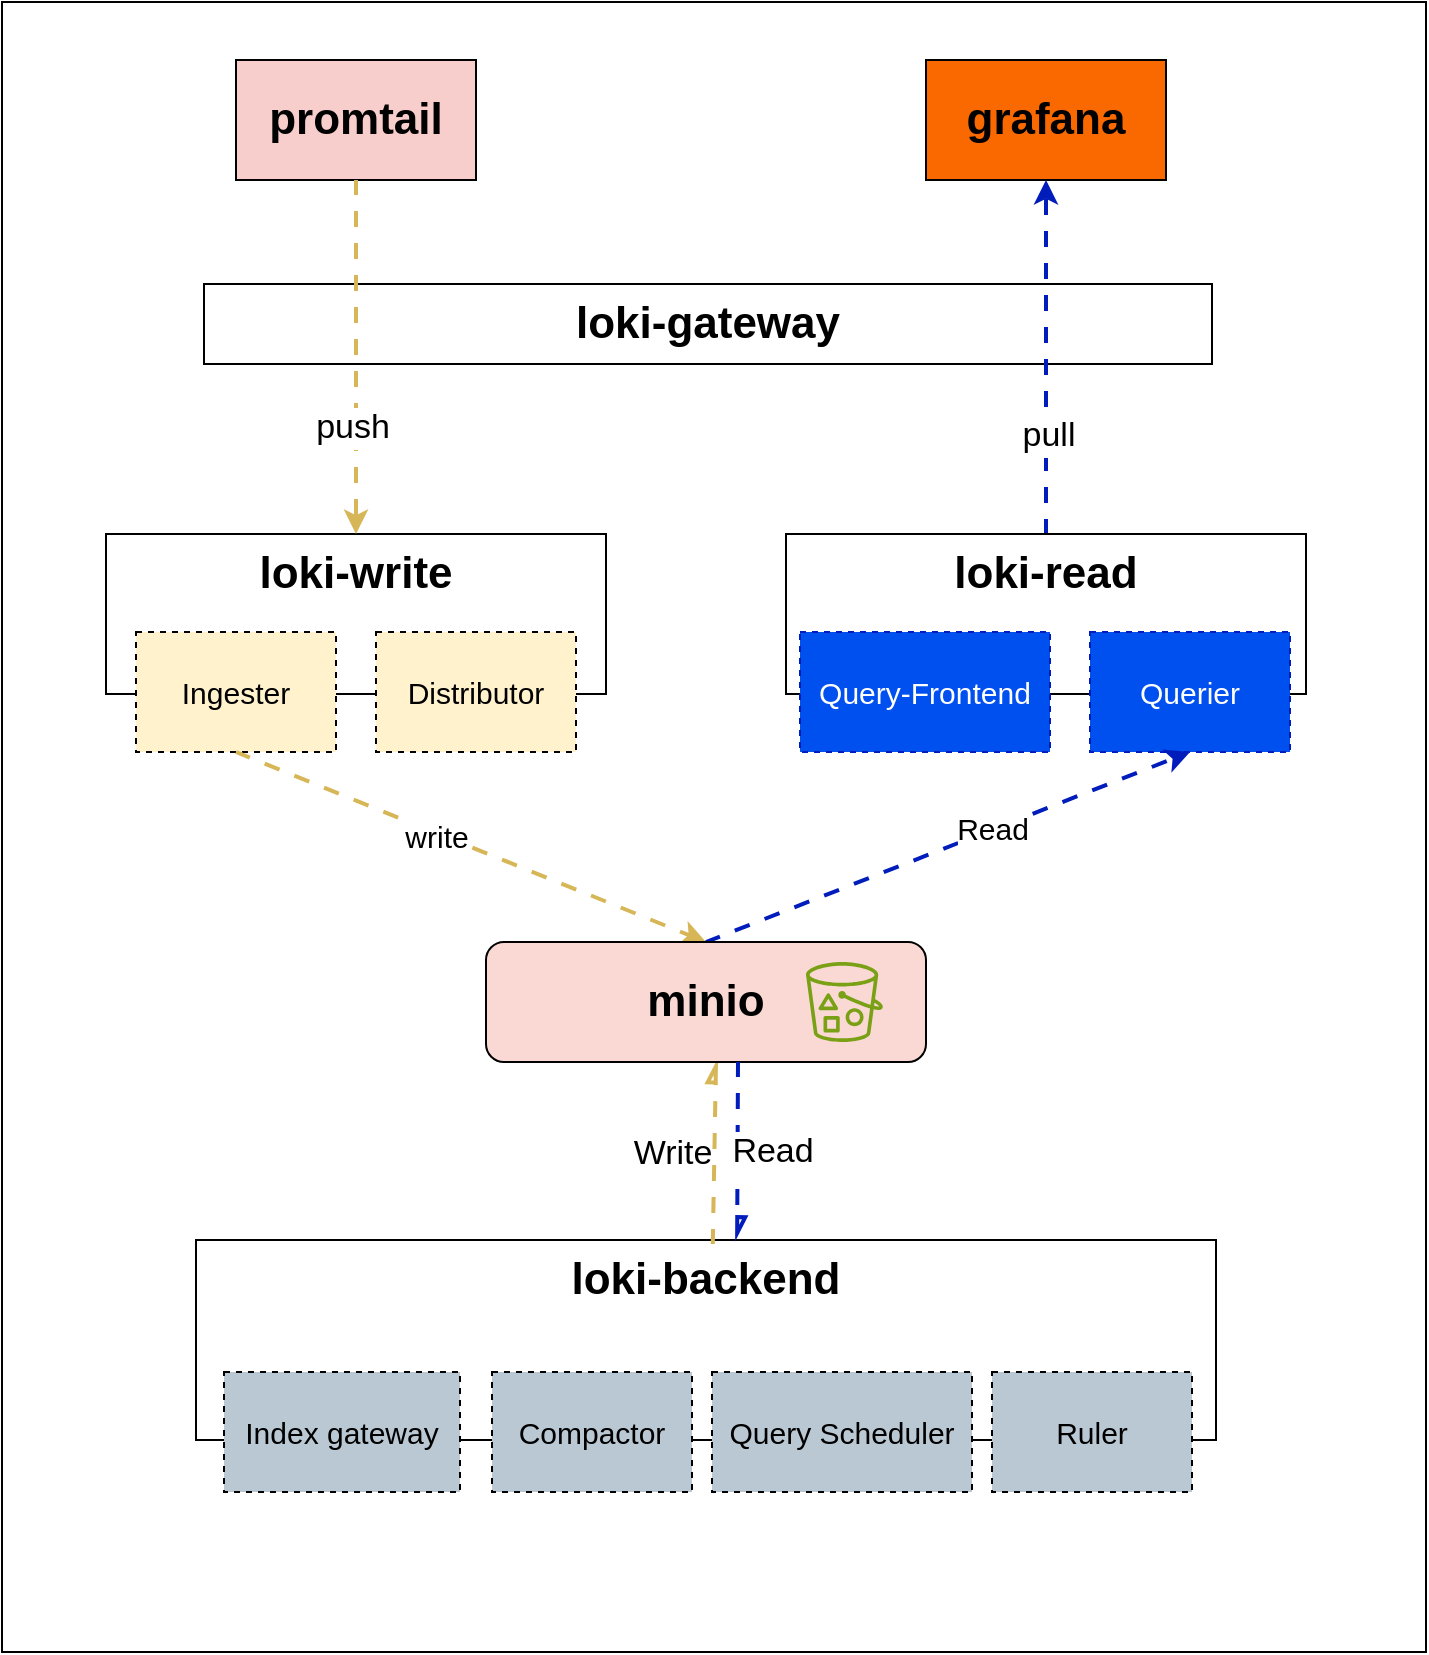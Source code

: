 <mxfile version="24.2.3" type="github">
  <diagram name="Page-1" id="tpmq7KTgLXHAwIFbk8Ce">
    <mxGraphModel dx="1262" dy="687" grid="0" gridSize="10" guides="1" tooltips="1" connect="1" arrows="1" fold="1" page="1" pageScale="1" pageWidth="850" pageHeight="1100" math="0" shadow="0">
      <root>
        <mxCell id="0" />
        <mxCell id="1" parent="0" />
        <mxCell id="jsRmNSJB02YLj93gW8im-1" value="" style="rounded=0;whiteSpace=wrap;html=1;fillColor=none;strokeColor=#000000;" vertex="1" parent="1">
          <mxGeometry x="73" y="128" width="712" height="825" as="geometry" />
        </mxCell>
        <mxCell id="LnWzgC6E7ghx9RHRUX_3-32" value="&lt;b&gt;loki-gateway&lt;/b&gt;" style="rounded=0;whiteSpace=wrap;html=1;fontSize=22;verticalAlign=middle;strokeColor=#000000;" parent="1" vertex="1">
          <mxGeometry x="174" y="269" width="504" height="40" as="geometry" />
        </mxCell>
        <mxCell id="LnWzgC6E7ghx9RHRUX_3-23" value="promtail" style="rounded=0;whiteSpace=wrap;html=1;fontSize=22;fillColor=#f8cecc;strokeColor=#000000;fontStyle=1" parent="1" vertex="1">
          <mxGeometry x="190" y="157" width="120" height="60" as="geometry" />
        </mxCell>
        <mxCell id="LnWzgC6E7ghx9RHRUX_3-24" value="grafana" style="rounded=0;whiteSpace=wrap;html=1;fontSize=22;fillColor=#fa6800;fontColor=#000000;strokeColor=#000000;fontStyle=1" parent="1" vertex="1">
          <mxGeometry x="535" y="157" width="120" height="60" as="geometry" />
        </mxCell>
        <mxCell id="LnWzgC6E7ghx9RHRUX_3-25" style="edgeStyle=orthogonalEdgeStyle;rounded=0;orthogonalLoop=1;jettySize=auto;html=1;entryX=0.5;entryY=1;entryDx=0;entryDy=0;strokeWidth=2;strokeColor=#001DBC;flowAnimation=1;fillColor=#0050ef;" parent="1" source="LnWzgC6E7ghx9RHRUX_3-10" target="LnWzgC6E7ghx9RHRUX_3-24" edge="1">
          <mxGeometry relative="1" as="geometry" />
        </mxCell>
        <mxCell id="jsRmNSJB02YLj93gW8im-4" value="&lt;font style=&quot;font-size: 17px;&quot;&gt;pull&lt;/font&gt;" style="edgeLabel;html=1;align=center;verticalAlign=middle;resizable=0;points=[];" vertex="1" connectable="0" parent="LnWzgC6E7ghx9RHRUX_3-25">
          <mxGeometry x="-0.44" y="-1" relative="1" as="geometry">
            <mxPoint as="offset" />
          </mxGeometry>
        </mxCell>
        <mxCell id="LnWzgC6E7ghx9RHRUX_3-27" value="" style="group;fontStyle=1;strokeColor=none;" parent="1" vertex="1" connectable="0">
          <mxGeometry x="125" y="394" width="250" height="120" as="geometry" />
        </mxCell>
        <mxCell id="LnWzgC6E7ghx9RHRUX_3-3" value="loki-write" style="rounded=0;whiteSpace=wrap;html=1;fontSize=22;verticalAlign=top;fontStyle=1;strokeColor=#000000;" parent="LnWzgC6E7ghx9RHRUX_3-27" vertex="1">
          <mxGeometry width="250" height="80" as="geometry" />
        </mxCell>
        <mxCell id="LnWzgC6E7ghx9RHRUX_3-6" value="Ingester" style="rounded=0;whiteSpace=wrap;html=1;fillColor=#fff2cc;strokeColor=#000000;dashed=1;fontSize=15;" parent="LnWzgC6E7ghx9RHRUX_3-27" vertex="1">
          <mxGeometry x="15" y="49" width="100" height="60" as="geometry" />
        </mxCell>
        <mxCell id="LnWzgC6E7ghx9RHRUX_3-7" value="Distributor" style="rounded=0;whiteSpace=wrap;html=1;fillColor=#fff2cc;strokeColor=#000000;dashed=1;fontSize=15;" parent="LnWzgC6E7ghx9RHRUX_3-27" vertex="1">
          <mxGeometry x="135" y="49" width="100" height="60" as="geometry" />
        </mxCell>
        <mxCell id="LnWzgC6E7ghx9RHRUX_3-26" value="&lt;font style=&quot;font-size: 17px;&quot;&gt;push&lt;/font&gt;" style="edgeStyle=orthogonalEdgeStyle;rounded=0;orthogonalLoop=1;jettySize=auto;html=1;exitX=0.5;exitY=1;exitDx=0;exitDy=0;strokeWidth=2;strokeColor=#d6b656;flowAnimation=1;fillColor=#fff2cc;" parent="1" source="LnWzgC6E7ghx9RHRUX_3-23" target="LnWzgC6E7ghx9RHRUX_3-3" edge="1">
          <mxGeometry x="0.401" y="-2" relative="1" as="geometry">
            <mxPoint as="offset" />
          </mxGeometry>
        </mxCell>
        <mxCell id="LnWzgC6E7ghx9RHRUX_3-28" value="" style="group;strokeColor=none;" parent="1" vertex="1" connectable="0">
          <mxGeometry x="465" y="394" width="260" height="120" as="geometry" />
        </mxCell>
        <mxCell id="LnWzgC6E7ghx9RHRUX_3-10" value="loki-read" style="rounded=0;whiteSpace=wrap;html=1;fontSize=22;verticalAlign=top;fontStyle=1;strokeColor=#000000;" parent="LnWzgC6E7ghx9RHRUX_3-28" vertex="1">
          <mxGeometry width="260" height="80" as="geometry" />
        </mxCell>
        <mxCell id="LnWzgC6E7ghx9RHRUX_3-11" value="Query-Frontend" style="rounded=0;whiteSpace=wrap;html=1;fillColor=#0050ef;strokeColor=#001DBC;dashed=1;fontColor=#ffffff;fontSize=15;" parent="LnWzgC6E7ghx9RHRUX_3-28" vertex="1">
          <mxGeometry x="7" y="49" width="125" height="60" as="geometry" />
        </mxCell>
        <mxCell id="LnWzgC6E7ghx9RHRUX_3-12" value="Querier" style="rounded=0;whiteSpace=wrap;html=1;fillColor=#0050ef;strokeColor=#001DBC;dashed=1;fontColor=#ffffff;fontSize=15;" parent="LnWzgC6E7ghx9RHRUX_3-28" vertex="1">
          <mxGeometry x="152" y="49" width="100" height="60" as="geometry" />
        </mxCell>
        <mxCell id="LnWzgC6E7ghx9RHRUX_3-29" value="" style="group;strokeColor=none;" parent="1" vertex="1" connectable="0">
          <mxGeometry x="170" y="747" width="510" height="126" as="geometry" />
        </mxCell>
        <mxCell id="LnWzgC6E7ghx9RHRUX_3-16" value="loki-backend" style="rounded=0;whiteSpace=wrap;html=1;fontSize=22;verticalAlign=top;fontStyle=1;strokeColor=#000000;" parent="LnWzgC6E7ghx9RHRUX_3-29" vertex="1">
          <mxGeometry width="510" height="100" as="geometry" />
        </mxCell>
        <mxCell id="LnWzgC6E7ghx9RHRUX_3-17" value="Index gateway" style="rounded=0;whiteSpace=wrap;html=1;fillColor=#bac8d3;strokeColor=#000000;dashed=1;fontSize=15;" parent="LnWzgC6E7ghx9RHRUX_3-29" vertex="1">
          <mxGeometry x="14" y="66" width="118" height="60" as="geometry" />
        </mxCell>
        <mxCell id="LnWzgC6E7ghx9RHRUX_3-18" value="Compactor" style="rounded=0;whiteSpace=wrap;html=1;fillColor=#bac8d3;strokeColor=#000000;dashed=1;fontSize=15;" parent="LnWzgC6E7ghx9RHRUX_3-29" vertex="1">
          <mxGeometry x="148" y="66" width="100" height="60" as="geometry" />
        </mxCell>
        <mxCell id="LnWzgC6E7ghx9RHRUX_3-19" value="Query Scheduler" style="rounded=0;whiteSpace=wrap;html=1;fillColor=#bac8d3;strokeColor=#000000;dashed=1;fontSize=15;" parent="LnWzgC6E7ghx9RHRUX_3-29" vertex="1">
          <mxGeometry x="258" y="66" width="130" height="60" as="geometry" />
        </mxCell>
        <mxCell id="LnWzgC6E7ghx9RHRUX_3-20" value="Ruler" style="rounded=0;whiteSpace=wrap;html=1;fillColor=#bac8d3;strokeColor=#000000;dashed=1;fontSize=15;" parent="LnWzgC6E7ghx9RHRUX_3-29" vertex="1">
          <mxGeometry x="398" y="66" width="100" height="60" as="geometry" />
        </mxCell>
        <mxCell id="LnWzgC6E7ghx9RHRUX_3-13" style="rounded=0;orthogonalLoop=1;jettySize=auto;html=1;exitX=0.5;exitY=1;exitDx=0;exitDy=0;entryX=0.5;entryY=0;entryDx=0;entryDy=0;strokeWidth=2;strokeColor=#d6b656;flowAnimation=1;fillColor=#fff2cc;" parent="1" source="LnWzgC6E7ghx9RHRUX_3-6" target="LnWzgC6E7ghx9RHRUX_3-1" edge="1">
          <mxGeometry relative="1" as="geometry" />
        </mxCell>
        <mxCell id="jsRmNSJB02YLj93gW8im-2" value="&lt;font style=&quot;font-size: 15px;&quot;&gt;write&lt;/font&gt;" style="edgeLabel;html=1;align=center;verticalAlign=middle;resizable=0;points=[];fontSize=15;" vertex="1" connectable="0" parent="LnWzgC6E7ghx9RHRUX_3-13">
          <mxGeometry x="-0.149" y="-1" relative="1" as="geometry">
            <mxPoint as="offset" />
          </mxGeometry>
        </mxCell>
        <mxCell id="LnWzgC6E7ghx9RHRUX_3-14" style="rounded=0;orthogonalLoop=1;jettySize=auto;html=1;exitX=0.5;exitY=0;exitDx=0;exitDy=0;entryX=0.5;entryY=1;entryDx=0;entryDy=0;strokeWidth=2;strokeColor=#001DBC;flowAnimation=1;fillColor=#0050ef;" parent="1" source="LnWzgC6E7ghx9RHRUX_3-1" target="LnWzgC6E7ghx9RHRUX_3-12" edge="1">
          <mxGeometry relative="1" as="geometry" />
        </mxCell>
        <mxCell id="jsRmNSJB02YLj93gW8im-3" value="&lt;font style=&quot;font-size: 15px;&quot;&gt;Read&lt;/font&gt;" style="edgeLabel;html=1;align=center;verticalAlign=middle;resizable=0;points=[];fontSize=15;" vertex="1" connectable="0" parent="LnWzgC6E7ghx9RHRUX_3-14">
          <mxGeometry x="0.185" y="1" relative="1" as="geometry">
            <mxPoint as="offset" />
          </mxGeometry>
        </mxCell>
        <mxCell id="LnWzgC6E7ghx9RHRUX_3-21" style="rounded=0;orthogonalLoop=1;jettySize=auto;html=1;exitX=0.389;exitY=0.02;exitDx=0;exitDy=0;strokeWidth=2;strokeColor=#d6b656;flowAnimation=1;entryX=0.25;entryY=1;entryDx=0;entryDy=0;exitPerimeter=0;endArrow=async;endFill=0;fillColor=#fff2cc;" parent="1" edge="1">
          <mxGeometry relative="1" as="geometry">
            <mxPoint x="428.39" y="749" as="sourcePoint" />
            <mxPoint x="430" y="658" as="targetPoint" />
          </mxGeometry>
        </mxCell>
        <mxCell id="jsRmNSJB02YLj93gW8im-6" value="Write" style="edgeLabel;html=1;align=center;verticalAlign=middle;resizable=0;points=[];fontSize=17;" vertex="1" connectable="0" parent="LnWzgC6E7ghx9RHRUX_3-21">
          <mxGeometry x="0.089" y="3" relative="1" as="geometry">
            <mxPoint x="-19" y="4" as="offset" />
          </mxGeometry>
        </mxCell>
        <mxCell id="LnWzgC6E7ghx9RHRUX_3-1" value="minio&lt;br style=&quot;font-size: 22px;&quot;&gt;" style="rounded=1;whiteSpace=wrap;html=1;fontSize=22;fillColor=#fad9d5;strokeColor=#000000;fontStyle=1" parent="1" vertex="1">
          <mxGeometry x="315" y="598" width="220" height="60" as="geometry" />
        </mxCell>
        <mxCell id="LnWzgC6E7ghx9RHRUX_3-31" value="" style="sketch=0;outlineConnect=0;fontColor=#232F3E;gradientColor=none;fillColor=#7AA116;strokeColor=#000000;dashed=0;verticalLabelPosition=bottom;verticalAlign=top;align=center;html=1;fontSize=12;fontStyle=0;aspect=fixed;pointerEvents=1;shape=mxgraph.aws4.bucket_with_objects;" parent="1" vertex="1">
          <mxGeometry x="475" y="608" width="38.46" height="40" as="geometry" />
        </mxCell>
        <mxCell id="jsRmNSJB02YLj93gW8im-5" style="rounded=0;orthogonalLoop=1;jettySize=auto;html=1;exitX=0.75;exitY=1;exitDx=0;exitDy=0;strokeWidth=2;strokeColor=#001DBC;flowAnimation=1;entryX=0.607;entryY=-0.012;entryDx=0;entryDy=0;entryPerimeter=0;endArrow=async;endFill=0;fillColor=#0050ef;" edge="1" parent="1">
          <mxGeometry relative="1" as="geometry">
            <mxPoint x="441" y="658" as="sourcePoint" />
            <mxPoint x="440.57" y="745.8" as="targetPoint" />
          </mxGeometry>
        </mxCell>
        <mxCell id="jsRmNSJB02YLj93gW8im-7" value="Read" style="edgeLabel;html=1;align=center;verticalAlign=middle;resizable=0;points=[];fontSize=17;" vertex="1" connectable="0" parent="jsRmNSJB02YLj93gW8im-5">
          <mxGeometry x="-0.08" y="1" relative="1" as="geometry">
            <mxPoint x="16" y="4" as="offset" />
          </mxGeometry>
        </mxCell>
      </root>
    </mxGraphModel>
  </diagram>
</mxfile>
